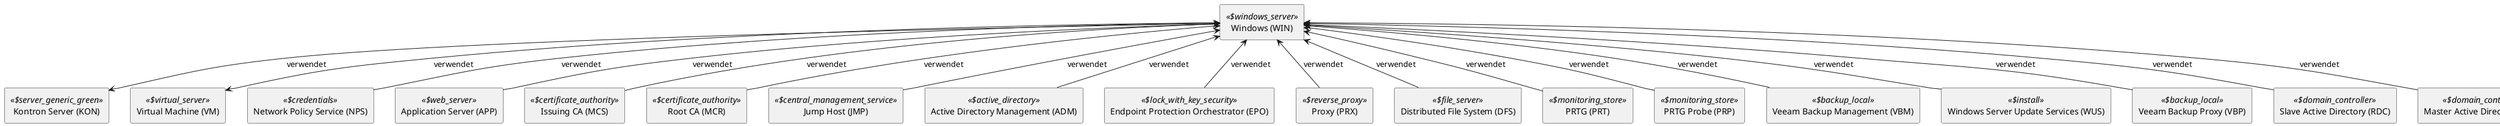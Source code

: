 @startuml


skinparam monochrome true
skinparam componentStyle uml2



show stereotype

rectangle Windows__F___N_WIN__O_ as "Windows (WIN)" <<$windows_server>> {
}

rectangle Kontron__F_Server__F___N_KON__O_ as "Kontron Server (KON)" <<$server_generic_green>> {
}
rectangle Virtual__F_Machine__F___N_VM__O_ as "Virtual Machine (VM)" <<$virtual_server>> {
}
rectangle Network__F_Policy__F_Service__F___N_NPS__O_ as "Network Policy Service (NPS)" <<$credentials>> {
}
rectangle Application__F_Server__F___N_APP__O_ as "Application Server (APP)" <<$web_server>> {
}
rectangle Issuing__F_CA__F___N_MCS__O_ as "Issuing CA (MCS)" <<$certificate_authority>> {
}
rectangle Root__F_CA__F___N_MCR__O_ as "Root CA (MCR)" <<$certificate_authority>> {
}
rectangle Jump__F_Host__F___N_JMP__O_ as "Jump Host (JMP)" <<$central_management_service>> {
}
rectangle Active__F_Directory__F_Management__F___N_ADM__O_ as "Active Directory Management (ADM)" <<$active_directory>> {
}
rectangle Endpoint__F_Protection__F_Orchestrator__F___N_EPO__O_ as "Endpoint Protection Orchestrator (EPO)" <<$lock_with_key_security>> {
}
rectangle Proxy__F___N_PRX__O_ as "Proxy (PRX)" <<$reverse_proxy>> {
}
rectangle Distributed__F_File__F_System__F___N_DFS__O_ as "Distributed File System (DFS)" <<$file_server>> {
}
rectangle PRTG__F___N_PRT__O_ as "PRTG (PRT)" <<$monitoring_store>> {
}
rectangle PRTG__F_Probe__F___N_PRP__O_ as "PRTG Probe (PRP)" <<$monitoring_store>> {
}
rectangle Veeam__F_Backup__F_Management__F___N_VBM__O_ as "Veeam Backup Management (VBM)" <<$backup_local>> {
}
rectangle Windows__F_Server__F_Update__F_Services__F___N_WUS__O_ as "Windows Server Update Services (WUS)" <<$install>> {
}
rectangle Veeam__F_Backup__F_Proxy__F___N_VBP__O_ as "Veeam Backup Proxy (VBP)" <<$backup_local>> {
}
rectangle Slave__F_Active__F_Directory__F___N_RDC__O_ as "Slave Active Directory (RDC)" <<$domain_controller>> {
}
rectangle Master__F_Active__F_Directory__F___N_MDC__O_ as "Master Active Directory (MDC)" <<$domain_controller>> {
}
Windows__F___N_WIN__O_ -down-> Kontron__F_Server__F___N_KON__O_ : verwendet 
Windows__F___N_WIN__O_ -down-> Virtual__F_Machine__F___N_VM__O_ : verwendet 
Network__F_Policy__F_Service__F___N_NPS__O_ -up-> Windows__F___N_WIN__O_ : verwendet
Application__F_Server__F___N_APP__O_ -up-> Windows__F___N_WIN__O_ : verwendet
Issuing__F_CA__F___N_MCS__O_ -up-> Windows__F___N_WIN__O_ : verwendet
Root__F_CA__F___N_MCR__O_ -up-> Windows__F___N_WIN__O_ : verwendet
Jump__F_Host__F___N_JMP__O_ -up-> Windows__F___N_WIN__O_ : verwendet
Active__F_Directory__F_Management__F___N_ADM__O_ -up-> Windows__F___N_WIN__O_ : verwendet
Endpoint__F_Protection__F_Orchestrator__F___N_EPO__O_ -up-> Windows__F___N_WIN__O_ : verwendet
Proxy__F___N_PRX__O_ -up-> Windows__F___N_WIN__O_ : verwendet
Distributed__F_File__F_System__F___N_DFS__O_ -up-> Windows__F___N_WIN__O_ : verwendet
PRTG__F___N_PRT__O_ -up-> Windows__F___N_WIN__O_ : verwendet
PRTG__F_Probe__F___N_PRP__O_ -up-> Windows__F___N_WIN__O_ : verwendet
Veeam__F_Backup__F_Management__F___N_VBM__O_ -up-> Windows__F___N_WIN__O_ : verwendet
Windows__F_Server__F_Update__F_Services__F___N_WUS__O_ -up-> Windows__F___N_WIN__O_ : verwendet
Veeam__F_Backup__F_Proxy__F___N_VBP__O_ -up-> Windows__F___N_WIN__O_ : verwendet
Slave__F_Active__F_Directory__F___N_RDC__O_ -up-> Windows__F___N_WIN__O_ : verwendet
Master__F_Active__F_Directory__F___N_MDC__O_ -up-> Windows__F___N_WIN__O_ : verwendet

' Begin Protected Region [[layouting]]

' End Protected Region   [[layouting]]

@enduml
' Actifsource ID=[dc5bfacd-eaac-11e8-88d3-bfc6b992bdec,f425a675-0e19-11e9-8b4c-f9aec93d8b56,Hash]
